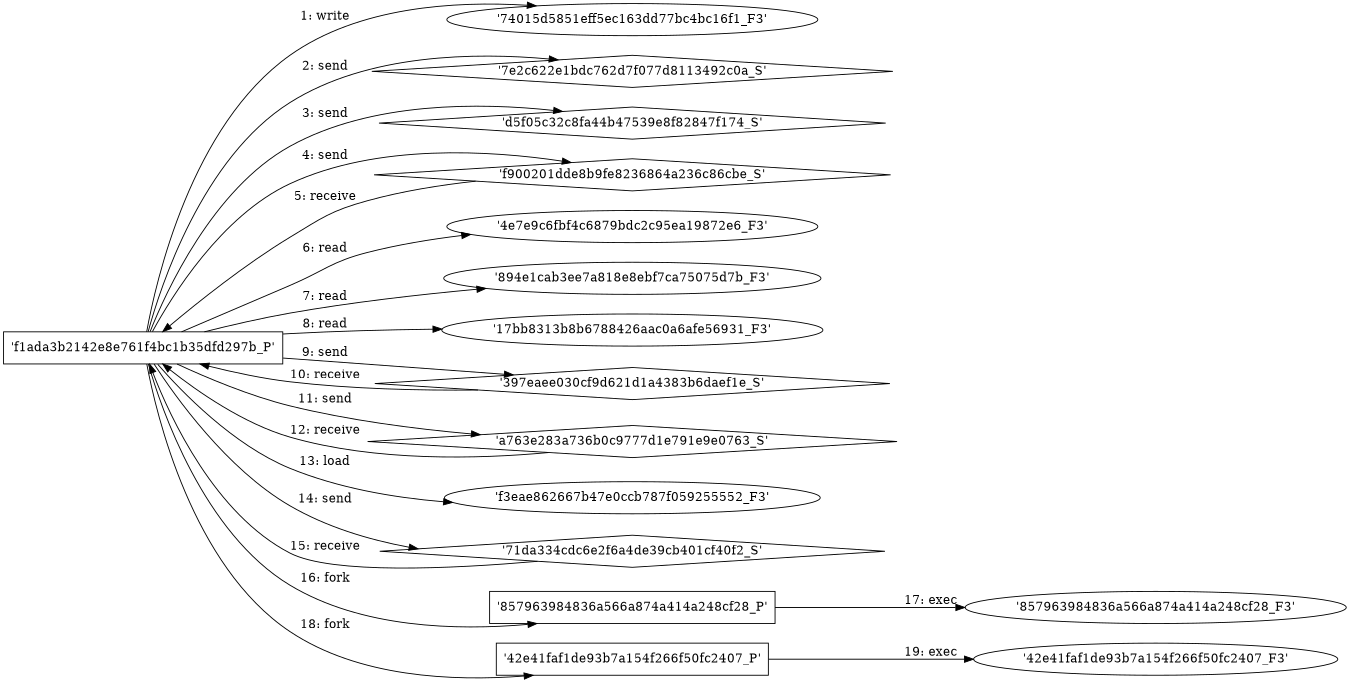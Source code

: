 digraph "D:\Learning\Paper\apt\基于CTI的攻击预警\Dataset\攻击图\ASGfromALLCTI\The latest on BlueKeep and DejaBlue vulnerabilities — Using Firepower to defend against encrypted DejaBlue.dot" {
rankdir="LR"
size="9"
fixedsize="false"
splines="true"
nodesep=0.3
ranksep=0
fontsize=10
overlap="scalexy"
engine= "neato"
	"'74015d5851eff5ec163dd77bc4bc16f1_F3'" [node_type=file shape=ellipse]
	"'f1ada3b2142e8e761f4bc1b35dfd297b_P'" [node_type=Process shape=box]
	"'f1ada3b2142e8e761f4bc1b35dfd297b_P'" -> "'74015d5851eff5ec163dd77bc4bc16f1_F3'" [label="1: write"]
	"'7e2c622e1bdc762d7f077d8113492c0a_S'" [node_type=Socket shape=diamond]
	"'f1ada3b2142e8e761f4bc1b35dfd297b_P'" [node_type=Process shape=box]
	"'f1ada3b2142e8e761f4bc1b35dfd297b_P'" -> "'7e2c622e1bdc762d7f077d8113492c0a_S'" [label="2: send"]
	"'d5f05c32c8fa44b47539e8f82847f174_S'" [node_type=Socket shape=diamond]
	"'f1ada3b2142e8e761f4bc1b35dfd297b_P'" [node_type=Process shape=box]
	"'f1ada3b2142e8e761f4bc1b35dfd297b_P'" -> "'d5f05c32c8fa44b47539e8f82847f174_S'" [label="3: send"]
	"'f900201dde8b9fe8236864a236c86cbe_S'" [node_type=Socket shape=diamond]
	"'f1ada3b2142e8e761f4bc1b35dfd297b_P'" [node_type=Process shape=box]
	"'f1ada3b2142e8e761f4bc1b35dfd297b_P'" -> "'f900201dde8b9fe8236864a236c86cbe_S'" [label="4: send"]
	"'f900201dde8b9fe8236864a236c86cbe_S'" -> "'f1ada3b2142e8e761f4bc1b35dfd297b_P'" [label="5: receive"]
	"'4e7e9c6fbf4c6879bdc2c95ea19872e6_F3'" [node_type=file shape=ellipse]
	"'f1ada3b2142e8e761f4bc1b35dfd297b_P'" [node_type=Process shape=box]
	"'f1ada3b2142e8e761f4bc1b35dfd297b_P'" -> "'4e7e9c6fbf4c6879bdc2c95ea19872e6_F3'" [label="6: read"]
	"'894e1cab3ee7a818e8ebf7ca75075d7b_F3'" [node_type=file shape=ellipse]
	"'f1ada3b2142e8e761f4bc1b35dfd297b_P'" [node_type=Process shape=box]
	"'f1ada3b2142e8e761f4bc1b35dfd297b_P'" -> "'894e1cab3ee7a818e8ebf7ca75075d7b_F3'" [label="7: read"]
	"'17bb8313b8b6788426aac0a6afe56931_F3'" [node_type=file shape=ellipse]
	"'f1ada3b2142e8e761f4bc1b35dfd297b_P'" [node_type=Process shape=box]
	"'f1ada3b2142e8e761f4bc1b35dfd297b_P'" -> "'17bb8313b8b6788426aac0a6afe56931_F3'" [label="8: read"]
	"'397eaee030cf9d621d1a4383b6daef1e_S'" [node_type=Socket shape=diamond]
	"'f1ada3b2142e8e761f4bc1b35dfd297b_P'" [node_type=Process shape=box]
	"'f1ada3b2142e8e761f4bc1b35dfd297b_P'" -> "'397eaee030cf9d621d1a4383b6daef1e_S'" [label="9: send"]
	"'397eaee030cf9d621d1a4383b6daef1e_S'" -> "'f1ada3b2142e8e761f4bc1b35dfd297b_P'" [label="10: receive"]
	"'a763e283a736b0c9777d1e791e9e0763_S'" [node_type=Socket shape=diamond]
	"'f1ada3b2142e8e761f4bc1b35dfd297b_P'" [node_type=Process shape=box]
	"'f1ada3b2142e8e761f4bc1b35dfd297b_P'" -> "'a763e283a736b0c9777d1e791e9e0763_S'" [label="11: send"]
	"'a763e283a736b0c9777d1e791e9e0763_S'" -> "'f1ada3b2142e8e761f4bc1b35dfd297b_P'" [label="12: receive"]
	"'f3eae862667b47e0ccb787f059255552_F3'" [node_type=file shape=ellipse]
	"'f1ada3b2142e8e761f4bc1b35dfd297b_P'" [node_type=Process shape=box]
	"'f1ada3b2142e8e761f4bc1b35dfd297b_P'" -> "'f3eae862667b47e0ccb787f059255552_F3'" [label="13: load"]
	"'71da334cdc6e2f6a4de39cb401cf40f2_S'" [node_type=Socket shape=diamond]
	"'f1ada3b2142e8e761f4bc1b35dfd297b_P'" [node_type=Process shape=box]
	"'f1ada3b2142e8e761f4bc1b35dfd297b_P'" -> "'71da334cdc6e2f6a4de39cb401cf40f2_S'" [label="14: send"]
	"'71da334cdc6e2f6a4de39cb401cf40f2_S'" -> "'f1ada3b2142e8e761f4bc1b35dfd297b_P'" [label="15: receive"]
	"'f1ada3b2142e8e761f4bc1b35dfd297b_P'" [node_type=Process shape=box]
	"'857963984836a566a874a414a248cf28_P'" [node_type=Process shape=box]
	"'f1ada3b2142e8e761f4bc1b35dfd297b_P'" -> "'857963984836a566a874a414a248cf28_P'" [label="16: fork"]
	"'857963984836a566a874a414a248cf28_P'" [node_type=Process shape=box]
	"'857963984836a566a874a414a248cf28_F3'" [node_type=File shape=ellipse]
	"'857963984836a566a874a414a248cf28_P'" -> "'857963984836a566a874a414a248cf28_F3'" [label="17: exec"]
	"'f1ada3b2142e8e761f4bc1b35dfd297b_P'" [node_type=Process shape=box]
	"'42e41faf1de93b7a154f266f50fc2407_P'" [node_type=Process shape=box]
	"'f1ada3b2142e8e761f4bc1b35dfd297b_P'" -> "'42e41faf1de93b7a154f266f50fc2407_P'" [label="18: fork"]
	"'42e41faf1de93b7a154f266f50fc2407_P'" [node_type=Process shape=box]
	"'42e41faf1de93b7a154f266f50fc2407_F3'" [node_type=File shape=ellipse]
	"'42e41faf1de93b7a154f266f50fc2407_P'" -> "'42e41faf1de93b7a154f266f50fc2407_F3'" [label="19: exec"]
}
